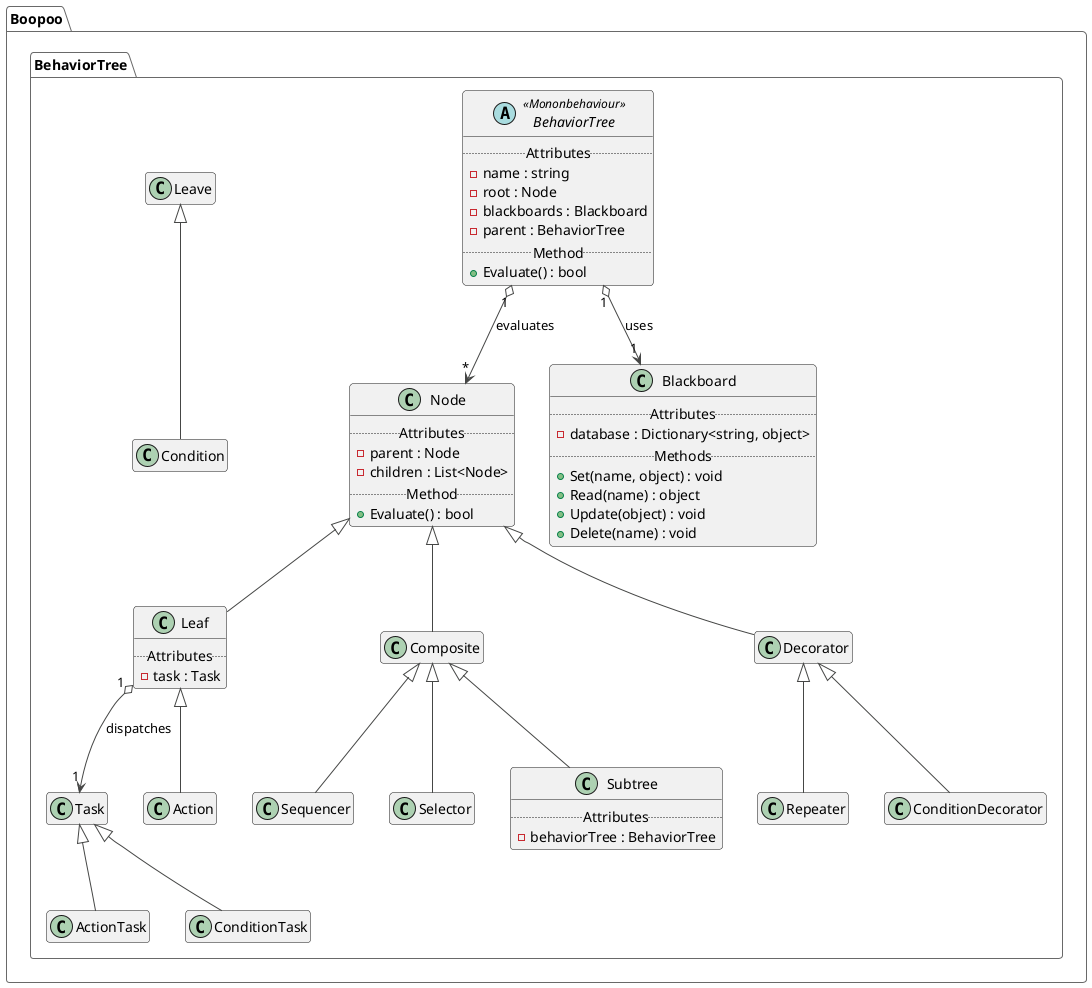 @startuml BehaviorTree

!theme vibrant
hide empty members

package "Boopoo.BehaviorTree" {
    abstract class BehaviorTree <<Mononbehaviour>> {
        .. Attributes ..
        - name : string
        - root : Node
        - blackboards : Blackboard
        - parent : BehaviorTree
        .. Method ..
        + Evaluate() : bool
    }

    BehaviorTree "1" o--> "*" Node : evaluates
    BehaviorTree "1" o--> "1" Blackboard : uses

    class Node {
        .. Attributes ..
        - parent : Node
        - children : List<Node>
        .. Method ..
        + Evaluate() : bool
    }

    class Leaf {
        .. Attributes ..
        - task : Task 
    }
    Node <|-- Leaf
    Leaf "1" o--> "1" Task : dispatches

    class Action {
    }
    Leaf <|-- Action

    class Condition {
    }
    Leave <|-- Condition

    class Composite {
    }
    Node <|-- Composite

    class Sequencer {
    }
    Composite <|-- Sequencer

    class Selector {
    }
    Composite  <|-- Selector
    
    class Subtree {
        .. Attributes ..
        - behaviorTree : BehaviorTree
    }
    Composite <|-- Subtree

    class Decorator {
    }
    Node <|-- Decorator

    class Repeater {
    }
    Decorator  <|-- Repeater

    class ConditionDecorator {
    }
    Decorator  <|-- ConditionDecorator
    
    class Task{
    }

    class ActionTask{
    }
    Task <|-- ActionTask

    class ConditionTask{
    }
    Task <|-- ConditionTask

    class Blackboard {
        .. Attributes ..
        - database : Dictionary<string, object>
        .. Methods ..
        + Set(name, object) : void
        + Read(name) : object
        + Update(object) : void
        + Delete(name) : void
    }
}

@enduml
